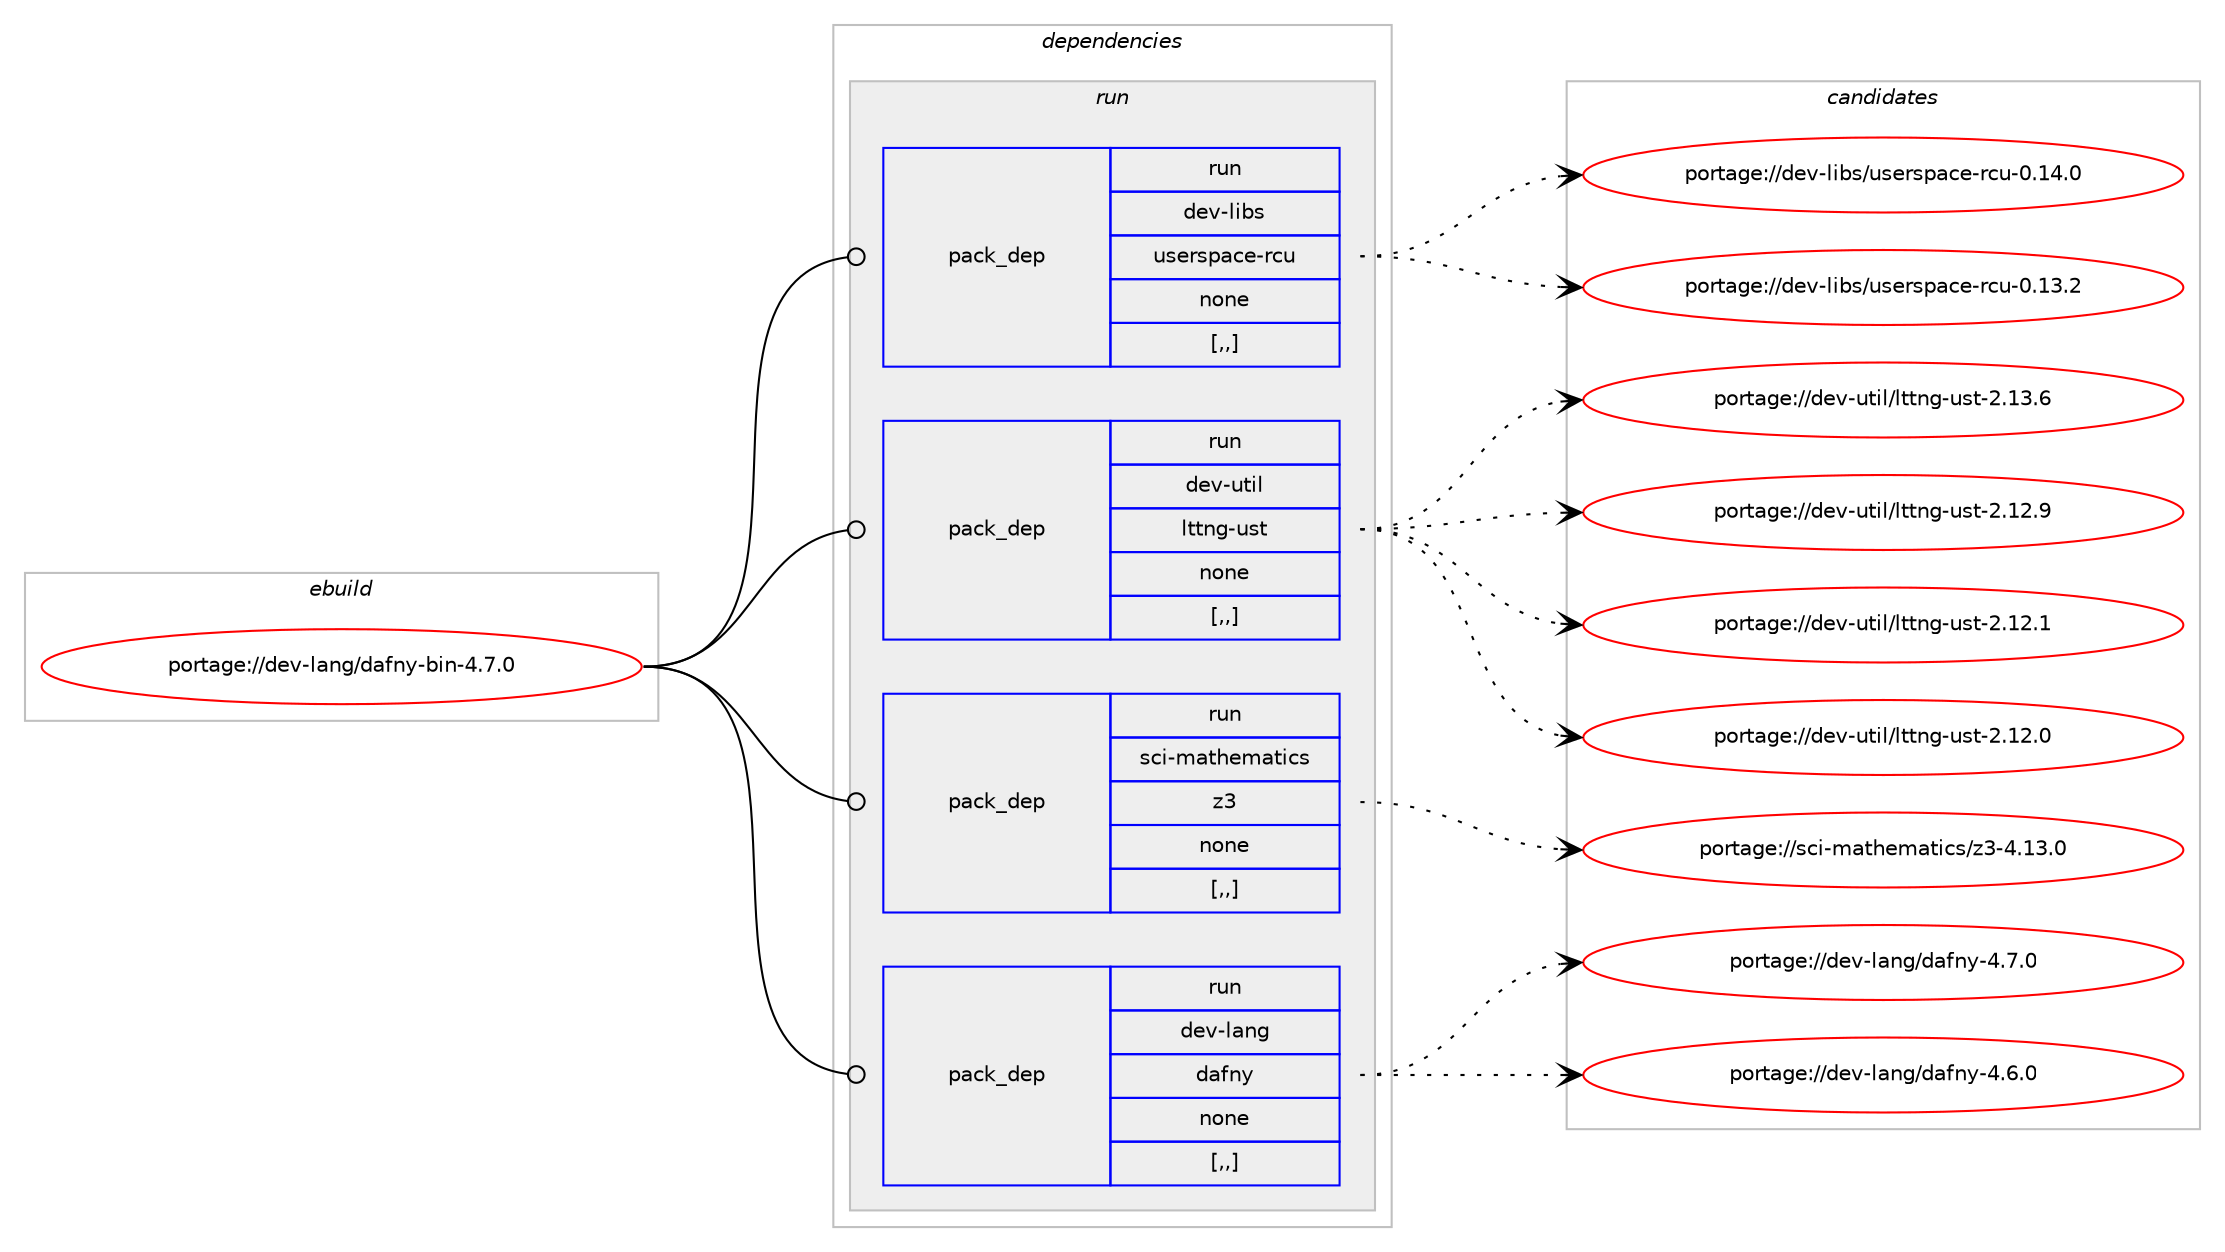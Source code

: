 digraph prolog {

# *************
# Graph options
# *************

newrank=true;
concentrate=true;
compound=true;
graph [rankdir=LR,fontname=Helvetica,fontsize=10,ranksep=1.5];#, ranksep=2.5, nodesep=0.2];
edge  [arrowhead=vee];
node  [fontname=Helvetica,fontsize=10];

# **********
# The ebuild
# **********

subgraph cluster_leftcol {
color=gray;
label=<<i>ebuild</i>>;
id [label="portage://dev-lang/dafny-bin-4.7.0", color=red, width=4, href="../dev-lang/dafny-bin-4.7.0.svg"];
}

# ****************
# The dependencies
# ****************

subgraph cluster_midcol {
color=gray;
label=<<i>dependencies</i>>;
subgraph cluster_compile {
fillcolor="#eeeeee";
style=filled;
label=<<i>compile</i>>;
}
subgraph cluster_compileandrun {
fillcolor="#eeeeee";
style=filled;
label=<<i>compile and run</i>>;
}
subgraph cluster_run {
fillcolor="#eeeeee";
style=filled;
label=<<i>run</i>>;
subgraph pack74926 {
dependency98796 [label=<<TABLE BORDER="0" CELLBORDER="1" CELLSPACING="0" CELLPADDING="4" WIDTH="220"><TR><TD ROWSPAN="6" CELLPADDING="30">pack_dep</TD></TR><TR><TD WIDTH="110">run</TD></TR><TR><TD>dev-libs</TD></TR><TR><TD>userspace-rcu</TD></TR><TR><TD>none</TD></TR><TR><TD>[,,]</TD></TR></TABLE>>, shape=none, color=blue];
}
id:e -> dependency98796:w [weight=20,style="solid",arrowhead="odot"];
subgraph pack74927 {
dependency98797 [label=<<TABLE BORDER="0" CELLBORDER="1" CELLSPACING="0" CELLPADDING="4" WIDTH="220"><TR><TD ROWSPAN="6" CELLPADDING="30">pack_dep</TD></TR><TR><TD WIDTH="110">run</TD></TR><TR><TD>dev-util</TD></TR><TR><TD>lttng-ust</TD></TR><TR><TD>none</TD></TR><TR><TD>[,,]</TD></TR></TABLE>>, shape=none, color=blue];
}
id:e -> dependency98797:w [weight=20,style="solid",arrowhead="odot"];
subgraph pack74928 {
dependency98798 [label=<<TABLE BORDER="0" CELLBORDER="1" CELLSPACING="0" CELLPADDING="4" WIDTH="220"><TR><TD ROWSPAN="6" CELLPADDING="30">pack_dep</TD></TR><TR><TD WIDTH="110">run</TD></TR><TR><TD>sci-mathematics</TD></TR><TR><TD>z3</TD></TR><TR><TD>none</TD></TR><TR><TD>[,,]</TD></TR></TABLE>>, shape=none, color=blue];
}
id:e -> dependency98798:w [weight=20,style="solid",arrowhead="odot"];
subgraph pack74929 {
dependency98799 [label=<<TABLE BORDER="0" CELLBORDER="1" CELLSPACING="0" CELLPADDING="4" WIDTH="220"><TR><TD ROWSPAN="6" CELLPADDING="30">pack_dep</TD></TR><TR><TD WIDTH="110">run</TD></TR><TR><TD>dev-lang</TD></TR><TR><TD>dafny</TD></TR><TR><TD>none</TD></TR><TR><TD>[,,]</TD></TR></TABLE>>, shape=none, color=blue];
}
id:e -> dependency98799:w [weight=20,style="solid",arrowhead="odot"];
}
}

# **************
# The candidates
# **************

subgraph cluster_choices {
rank=same;
color=gray;
label=<<i>candidates</i>>;

subgraph choice74926 {
color=black;
nodesep=1;
choice1001011184510810598115471171151011141151129799101451149911745484649524648 [label="portage://dev-libs/userspace-rcu-0.14.0", color=red, width=4,href="../dev-libs/userspace-rcu-0.14.0.svg"];
choice1001011184510810598115471171151011141151129799101451149911745484649514650 [label="portage://dev-libs/userspace-rcu-0.13.2", color=red, width=4,href="../dev-libs/userspace-rcu-0.13.2.svg"];
dependency98796:e -> choice1001011184510810598115471171151011141151129799101451149911745484649524648:w [style=dotted,weight="100"];
dependency98796:e -> choice1001011184510810598115471171151011141151129799101451149911745484649514650:w [style=dotted,weight="100"];
}
subgraph choice74927 {
color=black;
nodesep=1;
choice10010111845117116105108471081161161101034511711511645504649514654 [label="portage://dev-util/lttng-ust-2.13.6", color=red, width=4,href="../dev-util/lttng-ust-2.13.6.svg"];
choice10010111845117116105108471081161161101034511711511645504649504657 [label="portage://dev-util/lttng-ust-2.12.9", color=red, width=4,href="../dev-util/lttng-ust-2.12.9.svg"];
choice10010111845117116105108471081161161101034511711511645504649504649 [label="portage://dev-util/lttng-ust-2.12.1", color=red, width=4,href="../dev-util/lttng-ust-2.12.1.svg"];
choice10010111845117116105108471081161161101034511711511645504649504648 [label="portage://dev-util/lttng-ust-2.12.0", color=red, width=4,href="../dev-util/lttng-ust-2.12.0.svg"];
dependency98797:e -> choice10010111845117116105108471081161161101034511711511645504649514654:w [style=dotted,weight="100"];
dependency98797:e -> choice10010111845117116105108471081161161101034511711511645504649504657:w [style=dotted,weight="100"];
dependency98797:e -> choice10010111845117116105108471081161161101034511711511645504649504649:w [style=dotted,weight="100"];
dependency98797:e -> choice10010111845117116105108471081161161101034511711511645504649504648:w [style=dotted,weight="100"];
}
subgraph choice74928 {
color=black;
nodesep=1;
choice1159910545109971161041011099711610599115471225145524649514648 [label="portage://sci-mathematics/z3-4.13.0", color=red, width=4,href="../sci-mathematics/z3-4.13.0.svg"];
dependency98798:e -> choice1159910545109971161041011099711610599115471225145524649514648:w [style=dotted,weight="100"];
}
subgraph choice74929 {
color=black;
nodesep=1;
choice10010111845108971101034710097102110121455246554648 [label="portage://dev-lang/dafny-4.7.0", color=red, width=4,href="../dev-lang/dafny-4.7.0.svg"];
choice10010111845108971101034710097102110121455246544648 [label="portage://dev-lang/dafny-4.6.0", color=red, width=4,href="../dev-lang/dafny-4.6.0.svg"];
dependency98799:e -> choice10010111845108971101034710097102110121455246554648:w [style=dotted,weight="100"];
dependency98799:e -> choice10010111845108971101034710097102110121455246544648:w [style=dotted,weight="100"];
}
}

}
